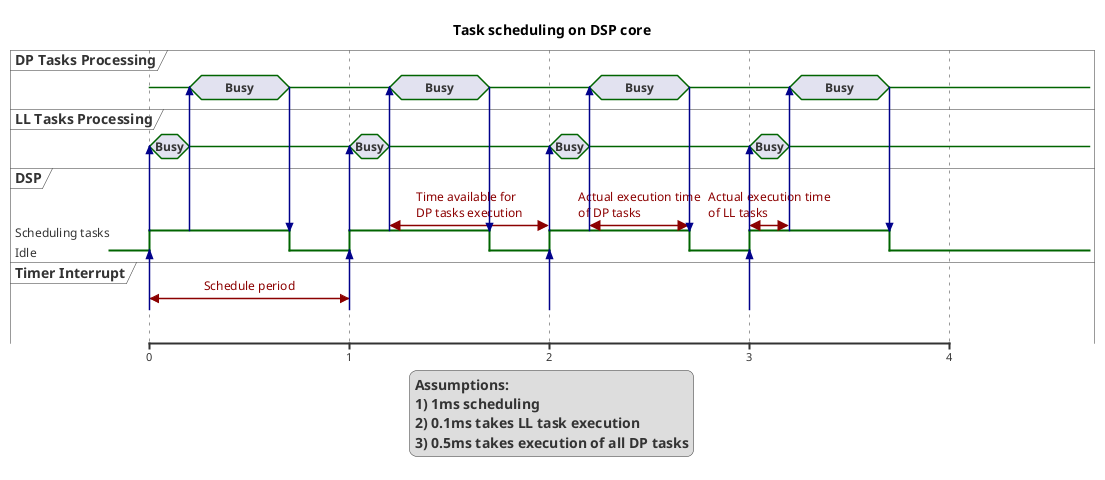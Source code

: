 @startuml

Title Task scheduling on DSP core

legend
Assumptions:
1) 1ms scheduling
2) 0.1ms takes LL task execution
3) 0.5ms takes execution of all DP tasks
end legend

scale 1 as 200 pixels

concise "DP Tasks Processing" as DP_Processing
concise "LL Tasks Processing" as LL_Processing
robust "DSP" as DSP
concise "Timer Interrupt" as Interrupt

DSP is Idle

@DSP
@1.2 <-> @2: Time available for\nDP tasks execution
@2.2 <-> @2.7: Actual execution time\nof DP tasks
@3 <-> @3.2: Actual execution time\nof LL tasks

@Interrupt
@0 <-> @1 : Schedule period

@0
Interrupt -> DSP
DSP -> LL_Processing
DSP is "Scheduling tasks"
LL_Processing is Busy
DP_Processing is {-}

@+0.2
DSP -> DP_Processing
LL_Processing is {-}
DP_Processing is Busy

@+0.5
DP_Processing -> DSP
DP_Processing is {-}
DSP is Idle

@1
Interrupt -> DSP
DSP -> LL_Processing
DSP is "Scheduling tasks"
LL_Processing is Busy

@+0.2
DSP -> DP_Processing
LL_Processing is {-}
DP_Processing is Busy

@+0.5
DP_Processing -> DSP
DP_Processing is {-}
DSP is Idle

@2
Interrupt -> DSP
DSP -> LL_Processing
DSP is "Scheduling tasks"
LL_Processing is Busy

@+0.2
DSP -> DP_Processing
LL_Processing is {-}
DP_Processing is Busy

@+0.5
DP_Processing -> DSP
DP_Processing is {-}
DSP is Idle

@3
Interrupt -> DSP
DSP -> LL_Processing
DSP is "Scheduling tasks"
LL_Processing is Busy

@+0.2
DSP -> DP_Processing

LL_Processing is {-}
DP_Processing is Busy

@+0.5
DP_Processing -> DSP
DP_Processing is {-}
DSP is Idle

@enduml
